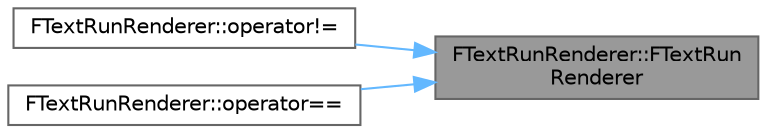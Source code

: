 digraph "FTextRunRenderer::FTextRunRenderer"
{
 // INTERACTIVE_SVG=YES
 // LATEX_PDF_SIZE
  bgcolor="transparent";
  edge [fontname=Helvetica,fontsize=10,labelfontname=Helvetica,labelfontsize=10];
  node [fontname=Helvetica,fontsize=10,shape=box,height=0.2,width=0.4];
  rankdir="RL";
  Node1 [id="Node000001",label="FTextRunRenderer::FTextRun\lRenderer",height=0.2,width=0.4,color="gray40", fillcolor="grey60", style="filled", fontcolor="black",tooltip=" "];
  Node1 -> Node2 [id="edge1_Node000001_Node000002",dir="back",color="steelblue1",style="solid",tooltip=" "];
  Node2 [id="Node000002",label="FTextRunRenderer::operator!=",height=0.2,width=0.4,color="grey40", fillcolor="white", style="filled",URL="$dc/d15/structFTextRunRenderer.html#afb0d440414cd713fcd2ebf3c79378db5",tooltip=" "];
  Node1 -> Node3 [id="edge2_Node000001_Node000003",dir="back",color="steelblue1",style="solid",tooltip=" "];
  Node3 [id="Node000003",label="FTextRunRenderer::operator==",height=0.2,width=0.4,color="grey40", fillcolor="white", style="filled",URL="$dc/d15/structFTextRunRenderer.html#a5633a6f37dc5ac974c8db05af58f091e",tooltip=" "];
}
